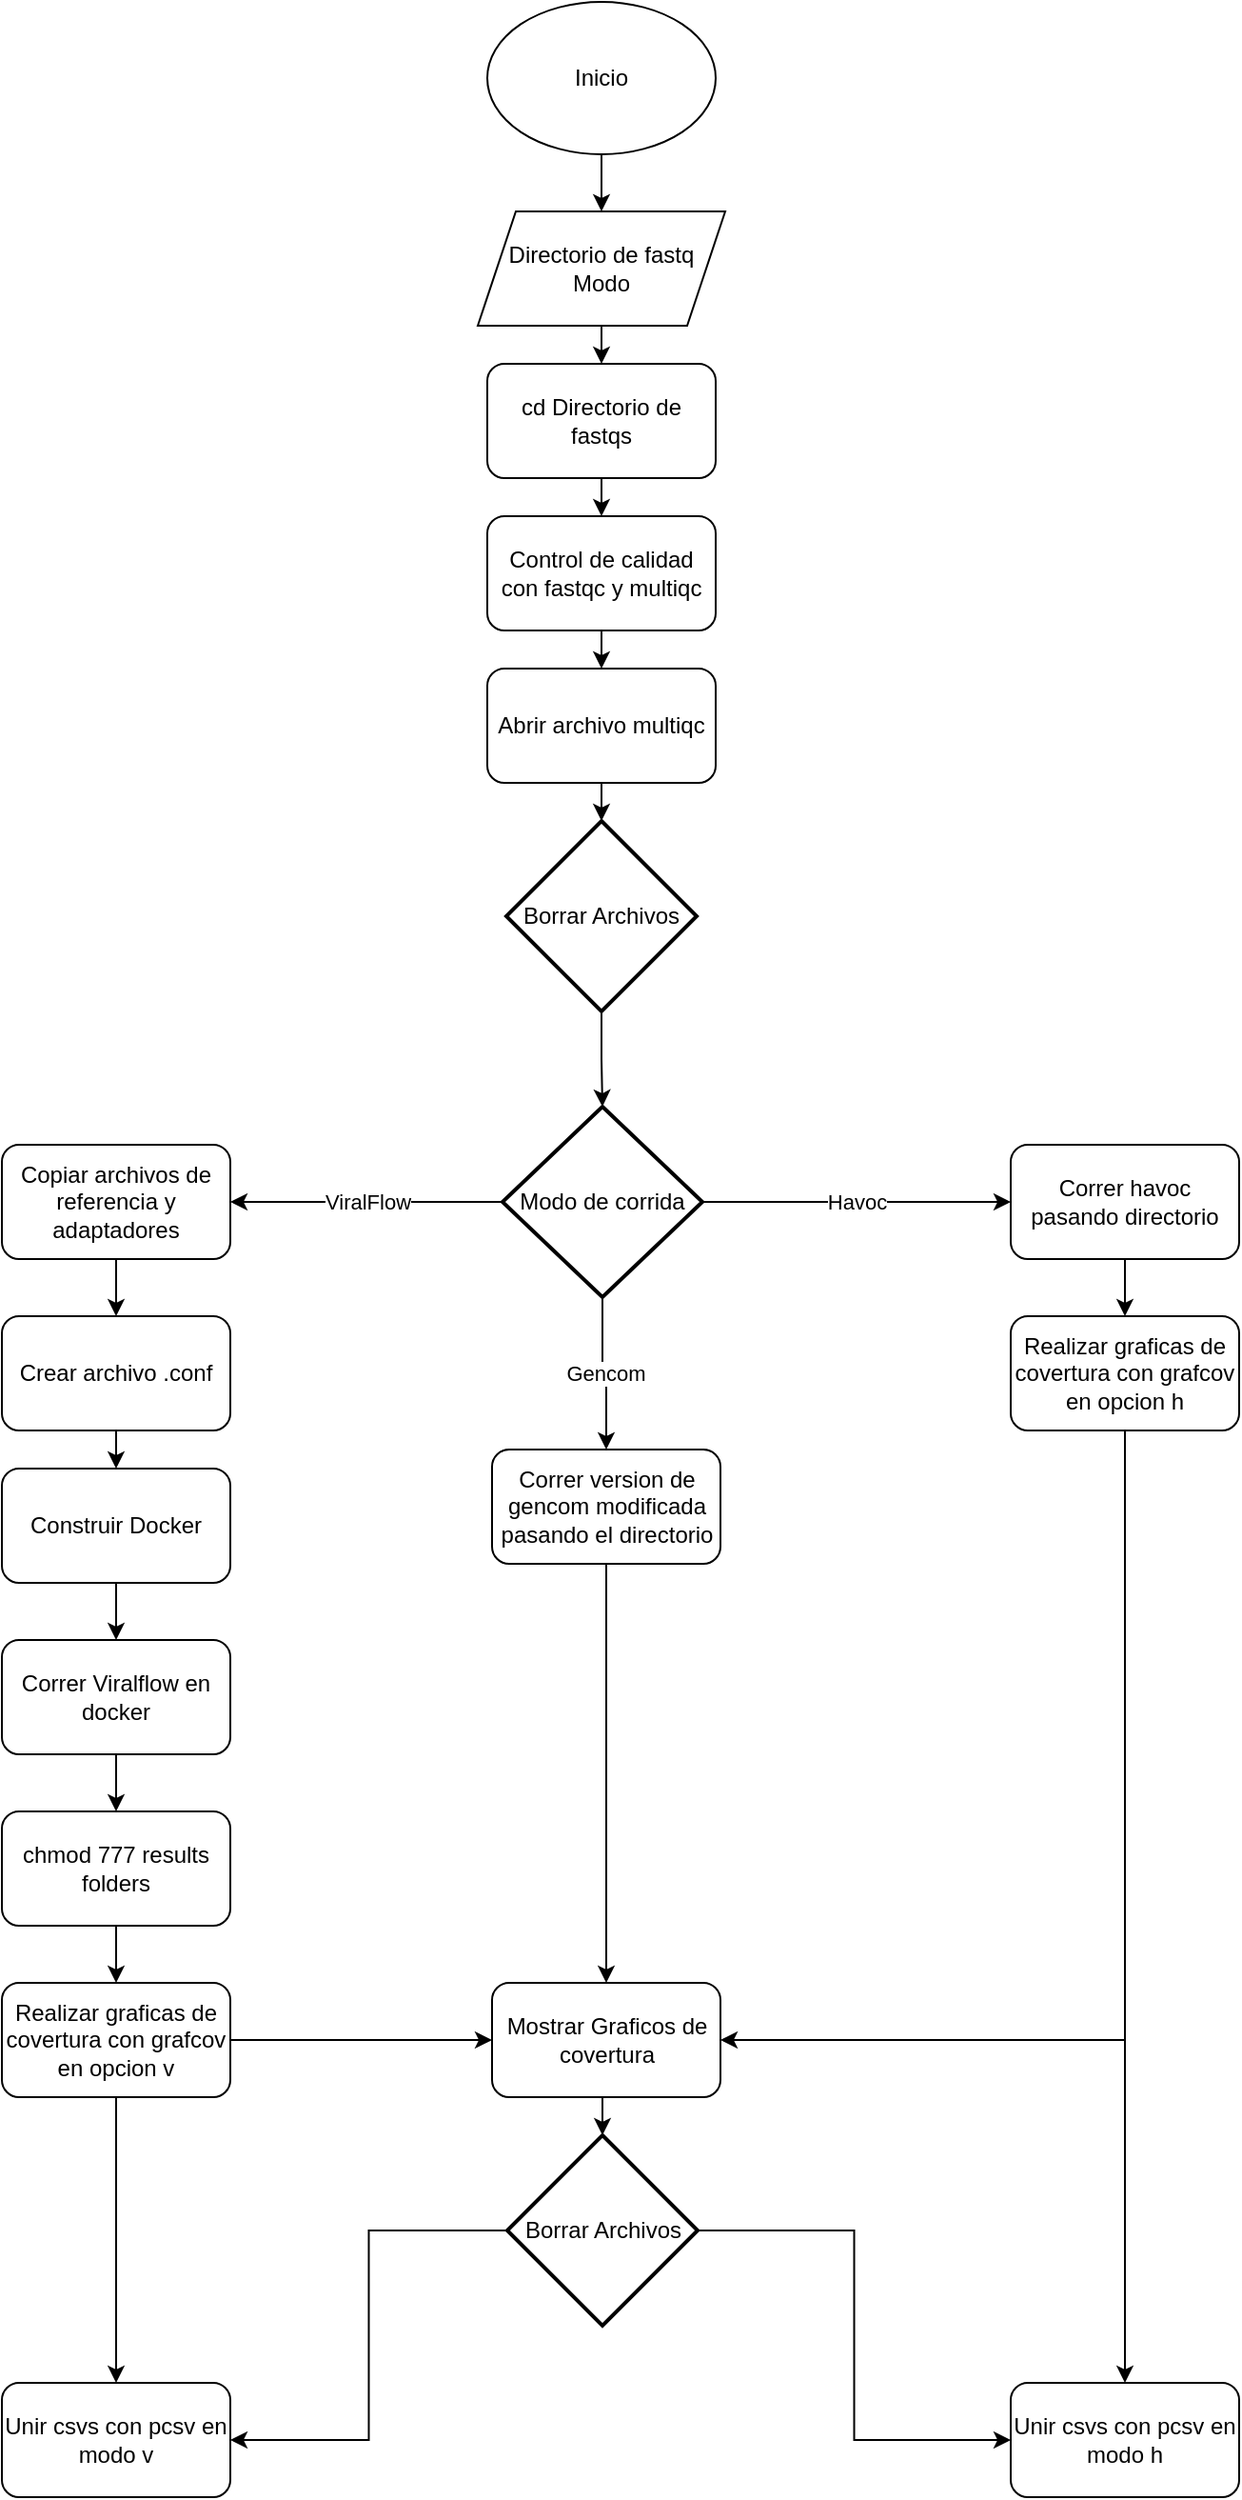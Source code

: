 <mxfile version="17.4.6" type="device"><diagram id="8epRgdzqmxoQ8wgCwiju" name="COVLNS"><mxGraphModel dx="1422" dy="725" grid="1" gridSize="10" guides="1" tooltips="1" connect="1" arrows="1" fold="1" page="1" pageScale="1" pageWidth="850" pageHeight="1100" math="0" shadow="0"><root><mxCell id="0"/><mxCell id="1" parent="0"/><mxCell id="kueMhe_eVKC4tpehr7TR-11" style="edgeStyle=orthogonalEdgeStyle;rounded=0;orthogonalLoop=1;jettySize=auto;html=1;entryX=0.5;entryY=0;entryDx=0;entryDy=0;" edge="1" parent="1" source="njlCE8yri0p6dKmlUkx9-1" target="njlCE8yri0p6dKmlUkx9-2"><mxGeometry relative="1" as="geometry"/></mxCell><mxCell id="njlCE8yri0p6dKmlUkx9-1" value="Inicio" style="ellipse;whiteSpace=wrap;html=1;" parent="1" vertex="1"><mxGeometry x="365" y="40" width="120" height="80" as="geometry"/></mxCell><mxCell id="kueMhe_eVKC4tpehr7TR-12" style="edgeStyle=orthogonalEdgeStyle;rounded=0;orthogonalLoop=1;jettySize=auto;html=1;exitX=0.5;exitY=1;exitDx=0;exitDy=0;entryX=0.5;entryY=0;entryDx=0;entryDy=0;" edge="1" parent="1" source="njlCE8yri0p6dKmlUkx9-2" target="njlCE8yri0p6dKmlUkx9-17"><mxGeometry relative="1" as="geometry"/></mxCell><mxCell id="njlCE8yri0p6dKmlUkx9-2" value="&lt;div&gt;Directorio de fastq&lt;/div&gt;&lt;div&gt;Modo&lt;br&gt;&lt;/div&gt;" style="shape=parallelogram;perimeter=parallelogramPerimeter;whiteSpace=wrap;html=1;fixedSize=1;" parent="1" vertex="1"><mxGeometry x="360" y="150" width="130" height="60" as="geometry"/></mxCell><mxCell id="kueMhe_eVKC4tpehr7TR-14" style="edgeStyle=orthogonalEdgeStyle;rounded=0;orthogonalLoop=1;jettySize=auto;html=1;exitX=0.5;exitY=1;exitDx=0;exitDy=0;entryX=0.5;entryY=0;entryDx=0;entryDy=0;" edge="1" parent="1" source="njlCE8yri0p6dKmlUkx9-3" target="njlCE8yri0p6dKmlUkx9-4"><mxGeometry relative="1" as="geometry"/></mxCell><mxCell id="njlCE8yri0p6dKmlUkx9-3" value="Control de calidad con fastqc y multiqc" style="rounded=1;whiteSpace=wrap;html=1;" parent="1" vertex="1"><mxGeometry x="365" y="310" width="120" height="60" as="geometry"/></mxCell><mxCell id="kueMhe_eVKC4tpehr7TR-15" style="edgeStyle=orthogonalEdgeStyle;rounded=0;orthogonalLoop=1;jettySize=auto;html=1;exitX=0.5;exitY=1;exitDx=0;exitDy=0;entryX=0.5;entryY=0;entryDx=0;entryDy=0;entryPerimeter=0;" edge="1" parent="1" source="njlCE8yri0p6dKmlUkx9-4" target="njlCE8yri0p6dKmlUkx9-6"><mxGeometry relative="1" as="geometry"/></mxCell><mxCell id="njlCE8yri0p6dKmlUkx9-4" value="Abrir archivo multiqc" style="rounded=1;whiteSpace=wrap;html=1;" parent="1" vertex="1"><mxGeometry x="365" y="390" width="120" height="60" as="geometry"/></mxCell><mxCell id="kueMhe_eVKC4tpehr7TR-16" style="edgeStyle=orthogonalEdgeStyle;rounded=0;orthogonalLoop=1;jettySize=auto;html=1;exitX=0.5;exitY=1;exitDx=0;exitDy=0;exitPerimeter=0;entryX=0.5;entryY=0;entryDx=0;entryDy=0;entryPerimeter=0;" edge="1" parent="1" source="njlCE8yri0p6dKmlUkx9-6" target="njlCE8yri0p6dKmlUkx9-7"><mxGeometry relative="1" as="geometry"/></mxCell><mxCell id="njlCE8yri0p6dKmlUkx9-6" value="Borrar Archivos" style="strokeWidth=2;html=1;shape=mxgraph.flowchart.decision;whiteSpace=wrap;" parent="1" vertex="1"><mxGeometry x="375" y="470" width="100" height="100" as="geometry"/></mxCell><mxCell id="njlCE8yri0p6dKmlUkx9-14" value="ViralFlow" style="edgeStyle=orthogonalEdgeStyle;rounded=0;orthogonalLoop=1;jettySize=auto;html=1;exitX=0;exitY=0.5;exitDx=0;exitDy=0;exitPerimeter=0;entryX=1;entryY=0.5;entryDx=0;entryDy=0;" parent="1" source="njlCE8yri0p6dKmlUkx9-7" target="njlCE8yri0p6dKmlUkx9-12" edge="1"><mxGeometry relative="1" as="geometry"/></mxCell><mxCell id="njlCE8yri0p6dKmlUkx9-15" value="Havoc" style="edgeStyle=orthogonalEdgeStyle;rounded=0;orthogonalLoop=1;jettySize=auto;html=1;exitX=1;exitY=0.5;exitDx=0;exitDy=0;exitPerimeter=0;entryX=0;entryY=0.5;entryDx=0;entryDy=0;" parent="1" source="njlCE8yri0p6dKmlUkx9-7" target="njlCE8yri0p6dKmlUkx9-13" edge="1"><mxGeometry relative="1" as="geometry"/></mxCell><mxCell id="njlCE8yri0p6dKmlUkx9-16" value="Gencom" style="edgeStyle=orthogonalEdgeStyle;rounded=0;orthogonalLoop=1;jettySize=auto;html=1;exitX=0.5;exitY=1;exitDx=0;exitDy=0;exitPerimeter=0;entryX=0.5;entryY=0;entryDx=0;entryDy=0;" parent="1" source="njlCE8yri0p6dKmlUkx9-7" target="njlCE8yri0p6dKmlUkx9-11" edge="1"><mxGeometry relative="1" as="geometry"/></mxCell><mxCell id="njlCE8yri0p6dKmlUkx9-7" value="Modo de corrida" style="strokeWidth=2;html=1;shape=mxgraph.flowchart.decision;whiteSpace=wrap;" parent="1" vertex="1"><mxGeometry x="373" y="620" width="105" height="100" as="geometry"/></mxCell><mxCell id="kueMhe_eVKC4tpehr7TR-24" style="edgeStyle=orthogonalEdgeStyle;rounded=0;orthogonalLoop=1;jettySize=auto;html=1;exitX=0.5;exitY=1;exitDx=0;exitDy=0;entryX=0.5;entryY=0;entryDx=0;entryDy=0;" edge="1" parent="1" source="njlCE8yri0p6dKmlUkx9-11" target="kueMhe_eVKC4tpehr7TR-5"><mxGeometry relative="1" as="geometry"/></mxCell><mxCell id="njlCE8yri0p6dKmlUkx9-11" value="Correr version de gencom modificada pasando el directorio" style="rounded=1;whiteSpace=wrap;html=1;" parent="1" vertex="1"><mxGeometry x="367.5" y="800" width="120" height="60" as="geometry"/></mxCell><mxCell id="kueMhe_eVKC4tpehr7TR-17" style="edgeStyle=orthogonalEdgeStyle;rounded=0;orthogonalLoop=1;jettySize=auto;html=1;exitX=0.5;exitY=1;exitDx=0;exitDy=0;entryX=0.5;entryY=0;entryDx=0;entryDy=0;" edge="1" parent="1" source="njlCE8yri0p6dKmlUkx9-12" target="njlCE8yri0p6dKmlUkx9-18"><mxGeometry relative="1" as="geometry"/></mxCell><mxCell id="njlCE8yri0p6dKmlUkx9-12" value="Copiar archivos de referencia y adaptadores" style="rounded=1;whiteSpace=wrap;html=1;" parent="1" vertex="1"><mxGeometry x="110" y="640" width="120" height="60" as="geometry"/></mxCell><mxCell id="kueMhe_eVKC4tpehr7TR-26" style="edgeStyle=orthogonalEdgeStyle;rounded=0;orthogonalLoop=1;jettySize=auto;html=1;exitX=0.5;exitY=1;exitDx=0;exitDy=0;entryX=0.5;entryY=0;entryDx=0;entryDy=0;" edge="1" parent="1" source="njlCE8yri0p6dKmlUkx9-13" target="kueMhe_eVKC4tpehr7TR-4"><mxGeometry relative="1" as="geometry"/></mxCell><mxCell id="njlCE8yri0p6dKmlUkx9-13" value="Correr havoc pasando directorio" style="rounded=1;whiteSpace=wrap;html=1;" parent="1" vertex="1"><mxGeometry x="640" y="640" width="120" height="60" as="geometry"/></mxCell><mxCell id="kueMhe_eVKC4tpehr7TR-13" style="edgeStyle=orthogonalEdgeStyle;rounded=0;orthogonalLoop=1;jettySize=auto;html=1;exitX=0.5;exitY=1;exitDx=0;exitDy=0;entryX=0.5;entryY=0;entryDx=0;entryDy=0;" edge="1" parent="1" source="njlCE8yri0p6dKmlUkx9-17" target="njlCE8yri0p6dKmlUkx9-3"><mxGeometry relative="1" as="geometry"/></mxCell><mxCell id="njlCE8yri0p6dKmlUkx9-17" value="cd Directorio de fastqs" style="rounded=1;whiteSpace=wrap;html=1;" parent="1" vertex="1"><mxGeometry x="365" y="230" width="120" height="60" as="geometry"/></mxCell><mxCell id="kueMhe_eVKC4tpehr7TR-18" style="edgeStyle=orthogonalEdgeStyle;rounded=0;orthogonalLoop=1;jettySize=auto;html=1;exitX=0.5;exitY=1;exitDx=0;exitDy=0;entryX=0.5;entryY=0;entryDx=0;entryDy=0;" edge="1" parent="1" source="njlCE8yri0p6dKmlUkx9-18" target="njlCE8yri0p6dKmlUkx9-20"><mxGeometry relative="1" as="geometry"/></mxCell><mxCell id="njlCE8yri0p6dKmlUkx9-18" value="Crear archivo .conf" style="rounded=1;whiteSpace=wrap;html=1;" parent="1" vertex="1"><mxGeometry x="110" y="730" width="120" height="60" as="geometry"/></mxCell><mxCell id="kueMhe_eVKC4tpehr7TR-20" style="edgeStyle=orthogonalEdgeStyle;rounded=0;orthogonalLoop=1;jettySize=auto;html=1;exitX=0.5;exitY=1;exitDx=0;exitDy=0;entryX=0.5;entryY=0;entryDx=0;entryDy=0;" edge="1" parent="1" source="njlCE8yri0p6dKmlUkx9-19" target="kueMhe_eVKC4tpehr7TR-1"><mxGeometry relative="1" as="geometry"/></mxCell><mxCell id="njlCE8yri0p6dKmlUkx9-19" value="Correr Viralflow en docker" style="rounded=1;whiteSpace=wrap;html=1;" parent="1" vertex="1"><mxGeometry x="110" y="900" width="120" height="60" as="geometry"/></mxCell><mxCell id="kueMhe_eVKC4tpehr7TR-19" style="edgeStyle=orthogonalEdgeStyle;rounded=0;orthogonalLoop=1;jettySize=auto;html=1;exitX=0.5;exitY=1;exitDx=0;exitDy=0;entryX=0.5;entryY=0;entryDx=0;entryDy=0;" edge="1" parent="1" source="njlCE8yri0p6dKmlUkx9-20" target="njlCE8yri0p6dKmlUkx9-19"><mxGeometry relative="1" as="geometry"/></mxCell><mxCell id="njlCE8yri0p6dKmlUkx9-20" value="Construir Docker" style="rounded=1;whiteSpace=wrap;html=1;" parent="1" vertex="1"><mxGeometry x="110" y="810" width="120" height="60" as="geometry"/></mxCell><mxCell id="kueMhe_eVKC4tpehr7TR-21" style="edgeStyle=orthogonalEdgeStyle;rounded=0;orthogonalLoop=1;jettySize=auto;html=1;exitX=0.5;exitY=1;exitDx=0;exitDy=0;entryX=0.5;entryY=0;entryDx=0;entryDy=0;" edge="1" parent="1" source="kueMhe_eVKC4tpehr7TR-1" target="kueMhe_eVKC4tpehr7TR-2"><mxGeometry relative="1" as="geometry"/></mxCell><mxCell id="kueMhe_eVKC4tpehr7TR-1" value="chmod 777 results folders" style="rounded=1;whiteSpace=wrap;html=1;" vertex="1" parent="1"><mxGeometry x="110" y="990" width="120" height="60" as="geometry"/></mxCell><mxCell id="kueMhe_eVKC4tpehr7TR-22" style="edgeStyle=orthogonalEdgeStyle;rounded=0;orthogonalLoop=1;jettySize=auto;html=1;exitX=1;exitY=0.5;exitDx=0;exitDy=0;entryX=0;entryY=0.5;entryDx=0;entryDy=0;" edge="1" parent="1" source="kueMhe_eVKC4tpehr7TR-2" target="kueMhe_eVKC4tpehr7TR-5"><mxGeometry relative="1" as="geometry"/></mxCell><mxCell id="kueMhe_eVKC4tpehr7TR-23" style="edgeStyle=orthogonalEdgeStyle;rounded=0;orthogonalLoop=1;jettySize=auto;html=1;exitX=0.5;exitY=1;exitDx=0;exitDy=0;entryX=0.5;entryY=0;entryDx=0;entryDy=0;" edge="1" parent="1" source="kueMhe_eVKC4tpehr7TR-2" target="kueMhe_eVKC4tpehr7TR-7"><mxGeometry relative="1" as="geometry"/></mxCell><mxCell id="kueMhe_eVKC4tpehr7TR-2" value="Realizar graficas de covertura con grafcov en opcion v" style="rounded=1;whiteSpace=wrap;html=1;" vertex="1" parent="1"><mxGeometry x="110" y="1080" width="120" height="60" as="geometry"/></mxCell><mxCell id="kueMhe_eVKC4tpehr7TR-27" style="edgeStyle=orthogonalEdgeStyle;rounded=0;orthogonalLoop=1;jettySize=auto;html=1;exitX=0.5;exitY=1;exitDx=0;exitDy=0;entryX=1;entryY=0.5;entryDx=0;entryDy=0;" edge="1" parent="1" source="kueMhe_eVKC4tpehr7TR-4" target="kueMhe_eVKC4tpehr7TR-5"><mxGeometry relative="1" as="geometry"/></mxCell><mxCell id="kueMhe_eVKC4tpehr7TR-28" style="edgeStyle=orthogonalEdgeStyle;rounded=0;orthogonalLoop=1;jettySize=auto;html=1;exitX=0.5;exitY=1;exitDx=0;exitDy=0;entryX=0.5;entryY=0;entryDx=0;entryDy=0;" edge="1" parent="1" source="kueMhe_eVKC4tpehr7TR-4" target="kueMhe_eVKC4tpehr7TR-9"><mxGeometry relative="1" as="geometry"/></mxCell><mxCell id="kueMhe_eVKC4tpehr7TR-4" value="Realizar graficas de covertura con grafcov en opcion h" style="rounded=1;whiteSpace=wrap;html=1;" vertex="1" parent="1"><mxGeometry x="640" y="730" width="120" height="60" as="geometry"/></mxCell><mxCell id="kueMhe_eVKC4tpehr7TR-25" style="edgeStyle=orthogonalEdgeStyle;rounded=0;orthogonalLoop=1;jettySize=auto;html=1;exitX=0.5;exitY=1;exitDx=0;exitDy=0;entryX=0.5;entryY=0;entryDx=0;entryDy=0;entryPerimeter=0;" edge="1" parent="1" source="kueMhe_eVKC4tpehr7TR-5" target="kueMhe_eVKC4tpehr7TR-6"><mxGeometry relative="1" as="geometry"/></mxCell><mxCell id="kueMhe_eVKC4tpehr7TR-5" value="Mostrar Graficos de covertura" style="rounded=1;whiteSpace=wrap;html=1;" vertex="1" parent="1"><mxGeometry x="367.5" y="1080" width="120" height="60" as="geometry"/></mxCell><mxCell id="kueMhe_eVKC4tpehr7TR-29" style="edgeStyle=orthogonalEdgeStyle;rounded=0;orthogonalLoop=1;jettySize=auto;html=1;exitX=0;exitY=0.5;exitDx=0;exitDy=0;exitPerimeter=0;entryX=1;entryY=0.5;entryDx=0;entryDy=0;" edge="1" parent="1" source="kueMhe_eVKC4tpehr7TR-6" target="kueMhe_eVKC4tpehr7TR-7"><mxGeometry relative="1" as="geometry"/></mxCell><mxCell id="kueMhe_eVKC4tpehr7TR-30" style="edgeStyle=orthogonalEdgeStyle;rounded=0;orthogonalLoop=1;jettySize=auto;html=1;exitX=1;exitY=0.5;exitDx=0;exitDy=0;exitPerimeter=0;entryX=0;entryY=0.5;entryDx=0;entryDy=0;" edge="1" parent="1" source="kueMhe_eVKC4tpehr7TR-6" target="kueMhe_eVKC4tpehr7TR-9"><mxGeometry relative="1" as="geometry"/></mxCell><mxCell id="kueMhe_eVKC4tpehr7TR-6" value="Borrar Archivos" style="strokeWidth=2;html=1;shape=mxgraph.flowchart.decision;whiteSpace=wrap;" vertex="1" parent="1"><mxGeometry x="375.5" y="1160" width="100" height="100" as="geometry"/></mxCell><mxCell id="kueMhe_eVKC4tpehr7TR-7" value="Unir csvs con pcsv en modo v" style="rounded=1;whiteSpace=wrap;html=1;" vertex="1" parent="1"><mxGeometry x="110" y="1290" width="120" height="60" as="geometry"/></mxCell><mxCell id="kueMhe_eVKC4tpehr7TR-9" value="Unir csvs con pcsv en modo h" style="rounded=1;whiteSpace=wrap;html=1;" vertex="1" parent="1"><mxGeometry x="640" y="1290" width="120" height="60" as="geometry"/></mxCell></root></mxGraphModel></diagram></mxfile>